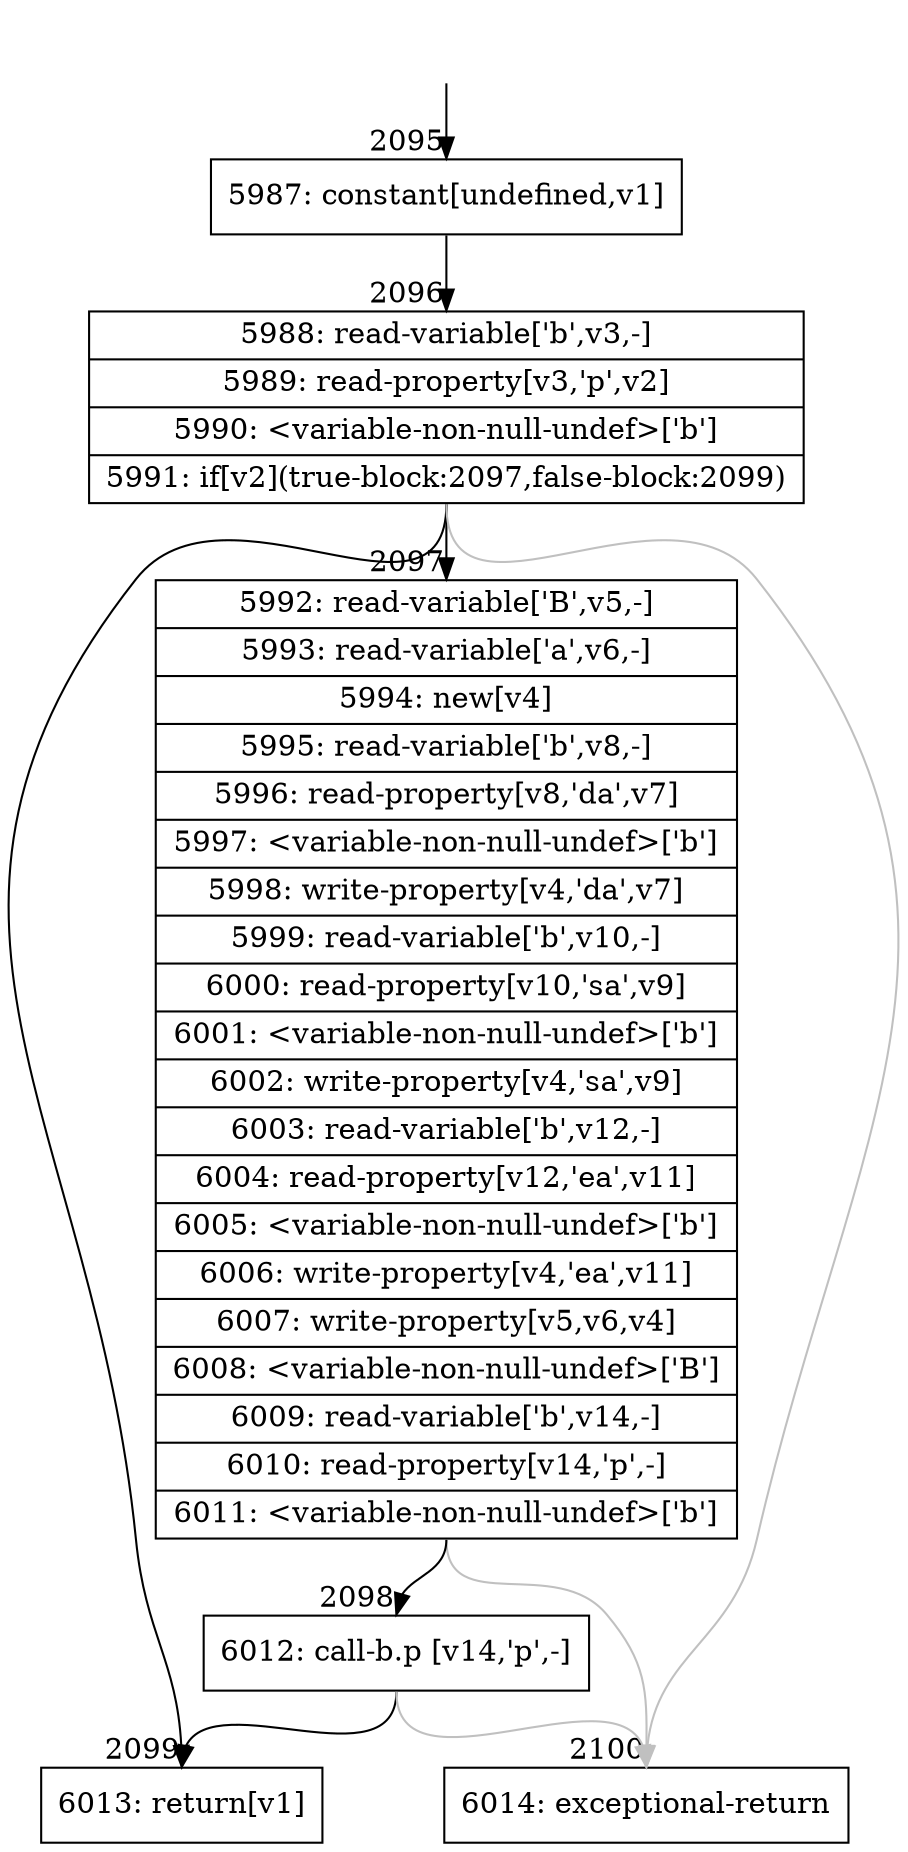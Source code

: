 digraph {
rankdir="TD"
BB_entry184[shape=none,label=""];
BB_entry184 -> BB2095 [tailport=s, headport=n, headlabel="    2095"]
BB2095 [shape=record label="{5987: constant[undefined,v1]}" ] 
BB2095 -> BB2096 [tailport=s, headport=n, headlabel="      2096"]
BB2096 [shape=record label="{5988: read-variable['b',v3,-]|5989: read-property[v3,'p',v2]|5990: \<variable-non-null-undef\>['b']|5991: if[v2](true-block:2097,false-block:2099)}" ] 
BB2096 -> BB2099 [tailport=s, headport=n, headlabel="      2099"]
BB2096 -> BB2097 [tailport=s, headport=n, headlabel="      2097"]
BB2096 -> BB2100 [tailport=s, headport=n, color=gray, headlabel="      2100"]
BB2097 [shape=record label="{5992: read-variable['B',v5,-]|5993: read-variable['a',v6,-]|5994: new[v4]|5995: read-variable['b',v8,-]|5996: read-property[v8,'da',v7]|5997: \<variable-non-null-undef\>['b']|5998: write-property[v4,'da',v7]|5999: read-variable['b',v10,-]|6000: read-property[v10,'sa',v9]|6001: \<variable-non-null-undef\>['b']|6002: write-property[v4,'sa',v9]|6003: read-variable['b',v12,-]|6004: read-property[v12,'ea',v11]|6005: \<variable-non-null-undef\>['b']|6006: write-property[v4,'ea',v11]|6007: write-property[v5,v6,v4]|6008: \<variable-non-null-undef\>['B']|6009: read-variable['b',v14,-]|6010: read-property[v14,'p',-]|6011: \<variable-non-null-undef\>['b']}" ] 
BB2097 -> BB2098 [tailport=s, headport=n, headlabel="      2098"]
BB2097 -> BB2100 [tailport=s, headport=n, color=gray]
BB2098 [shape=record label="{6012: call-b.p [v14,'p',-]}" ] 
BB2098 -> BB2099 [tailport=s, headport=n]
BB2098 -> BB2100 [tailport=s, headport=n, color=gray]
BB2099 [shape=record label="{6013: return[v1]}" ] 
BB2100 [shape=record label="{6014: exceptional-return}" ] 
}
